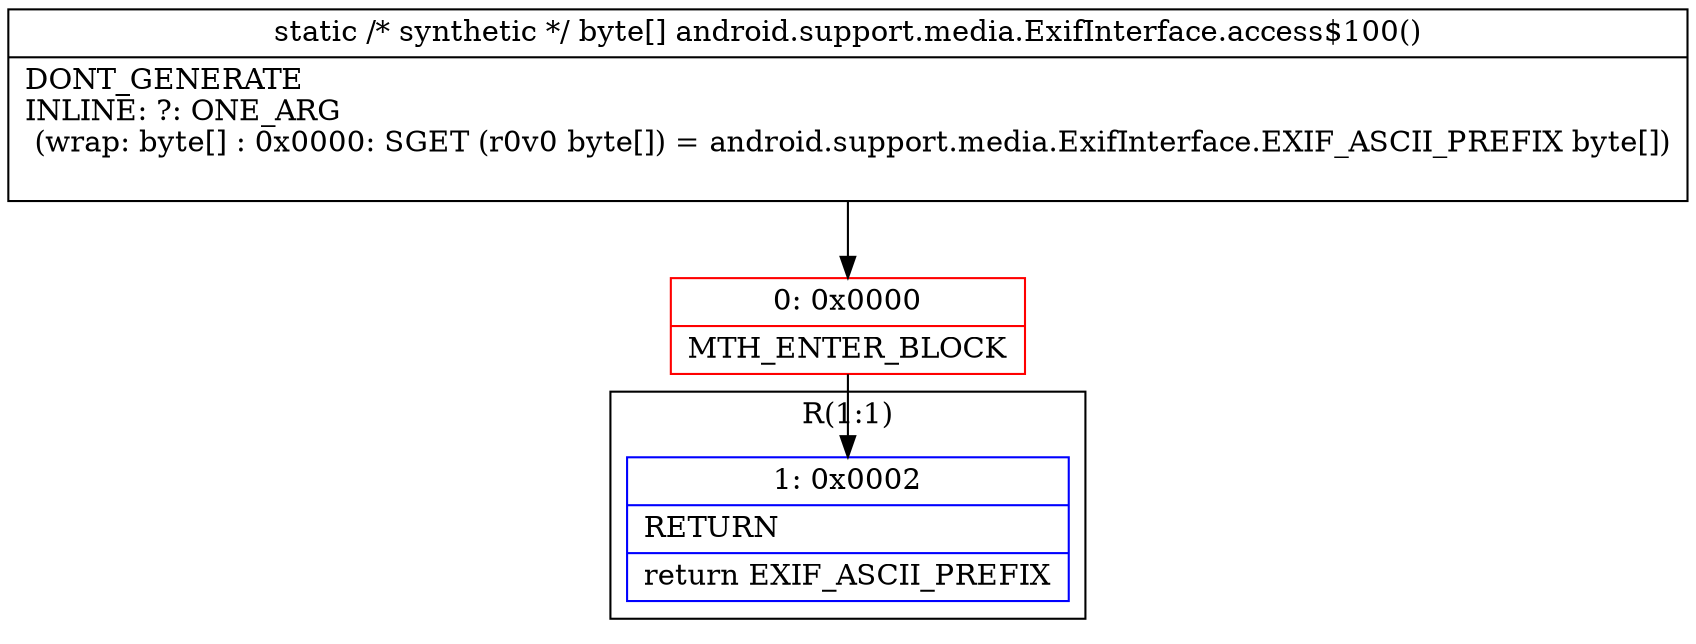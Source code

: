 digraph "CFG forandroid.support.media.ExifInterface.access$100()[B" {
subgraph cluster_Region_330325891 {
label = "R(1:1)";
node [shape=record,color=blue];
Node_1 [shape=record,label="{1\:\ 0x0002|RETURN\l|return EXIF_ASCII_PREFIX\l}"];
}
Node_0 [shape=record,color=red,label="{0\:\ 0x0000|MTH_ENTER_BLOCK\l}"];
MethodNode[shape=record,label="{static \/* synthetic *\/ byte[] android.support.media.ExifInterface.access$100()  | DONT_GENERATE\lINLINE: ?: ONE_ARG  \l  (wrap: byte[] : 0x0000: SGET  (r0v0 byte[]) =  android.support.media.ExifInterface.EXIF_ASCII_PREFIX byte[])\l\l}"];
MethodNode -> Node_0;
Node_0 -> Node_1;
}


